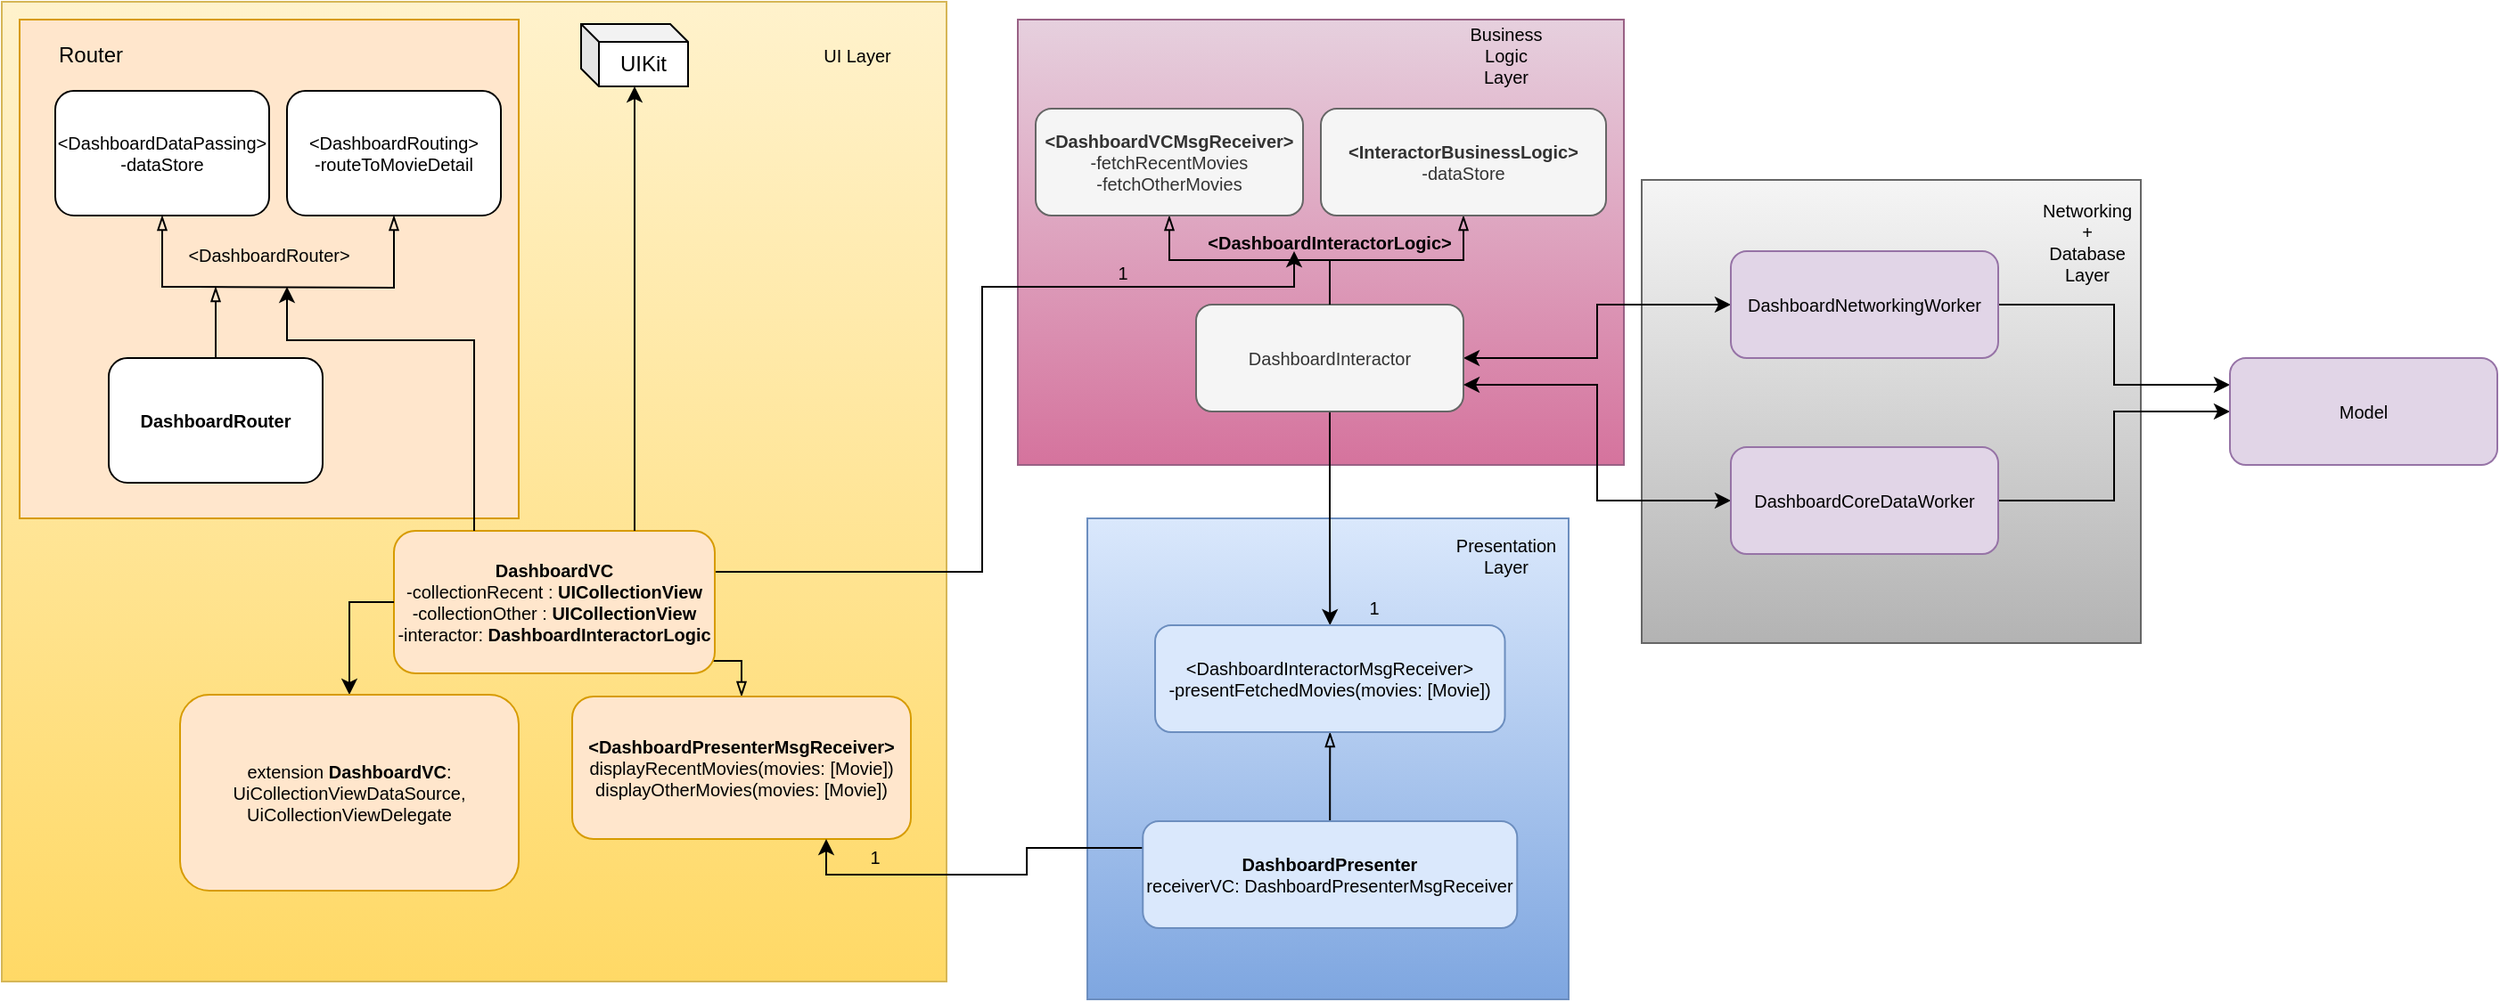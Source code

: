 <mxfile version="13.3.5" type="github">
  <diagram id="Jb5ylETd7e1f_wdyNb-u" name="Page-1">
    <mxGraphModel dx="1873" dy="1575" grid="1" gridSize="10" guides="1" tooltips="1" connect="1" arrows="1" fold="1" page="1" pageScale="1" pageWidth="850" pageHeight="1100" math="0" shadow="0">
      <root>
        <mxCell id="0" />
        <mxCell id="1" parent="0" />
        <mxCell id="jXQzwG6hfJ6GIbbnQq5l-38" value="" style="rounded=0;whiteSpace=wrap;html=1;fontSize=10;gradientColor=#ffd966;fillColor=#fff2cc;strokeColor=#d6b656;" parent="1" vertex="1">
          <mxGeometry x="-810" y="-470" width="530" height="550" as="geometry" />
        </mxCell>
        <mxCell id="jXQzwG6hfJ6GIbbnQq5l-30" value="" style="rounded=0;whiteSpace=wrap;html=1;fontSize=10;gradientColor=#b3b3b3;fillColor=#f5f5f5;strokeColor=#666666;" parent="1" vertex="1">
          <mxGeometry x="110" y="-370" width="280" height="260" as="geometry" />
        </mxCell>
        <mxCell id="jXQzwG6hfJ6GIbbnQq5l-28" value="" style="rounded=0;whiteSpace=wrap;html=1;fontSize=10;gradientColor=#d5739d;fillColor=#e6d0de;strokeColor=#996185;" parent="1" vertex="1">
          <mxGeometry x="-240" y="-460" width="340" height="250" as="geometry" />
        </mxCell>
        <mxCell id="jXQzwG6hfJ6GIbbnQq5l-24" value="" style="rounded=0;whiteSpace=wrap;html=1;fontSize=10;gradientColor=#7ea6e0;fillColor=#dae8fc;strokeColor=#6c8ebf;" parent="1" vertex="1">
          <mxGeometry x="-201" y="-180" width="270" height="270" as="geometry" />
        </mxCell>
        <mxCell id="jXQzwG6hfJ6GIbbnQq5l-3" style="edgeStyle=orthogonalEdgeStyle;rounded=0;orthogonalLoop=1;jettySize=auto;html=1;exitX=1;exitY=0.75;exitDx=0;exitDy=0;entryX=0;entryY=0.75;entryDx=0;entryDy=0;" parent="1" source="jXQzwG6hfJ6GIbbnQq5l-5" target="jXQzwG6hfJ6GIbbnQq5l-46" edge="1">
          <mxGeometry relative="1" as="geometry">
            <Array as="points">
              <mxPoint x="-260" y="-150" />
              <mxPoint x="-260" y="-310" />
              <mxPoint x="-85" y="-310" />
            </Array>
            <mxPoint x="-100" y="-320" as="targetPoint" />
          </mxGeometry>
        </mxCell>
        <mxCell id="jXQzwG6hfJ6GIbbnQq5l-42" value="" style="edgeStyle=orthogonalEdgeStyle;rounded=0;orthogonalLoop=1;jettySize=auto;html=1;startArrow=blockThin;startFill=0;endArrow=none;endFill=0;fontSize=10;" parent="1" source="jXQzwG6hfJ6GIbbnQq5l-41" target="jXQzwG6hfJ6GIbbnQq5l-5" edge="1">
          <mxGeometry relative="1" as="geometry" />
        </mxCell>
        <mxCell id="jXQzwG6hfJ6GIbbnQq5l-5" value="&lt;b&gt;DashboardVC&lt;/b&gt;&lt;br&gt;-collectionRecent : &lt;b&gt;UICollectionView&lt;/b&gt;&lt;br&gt;-collectionOther : &lt;b&gt;UICollectionView&lt;/b&gt;&lt;br&gt;-interactor: &lt;b&gt;DashboardInteractorLogic&lt;/b&gt;" style="rounded=1;whiteSpace=wrap;html=1;fontSize=10;fillColor=#ffe6cc;strokeColor=#d79b00;" parent="1" vertex="1">
          <mxGeometry x="-590" y="-173" width="180" height="80" as="geometry" />
        </mxCell>
        <mxCell id="jXQzwG6hfJ6GIbbnQq5l-41" value="&lt;b&gt;&amp;lt;DashboardPresenterMsgReceiver&amp;gt;&lt;/b&gt;&lt;br&gt;displayRecentMovies(movies: [Movie])&lt;br&gt;displayOtherMovies(movies: [Movie])" style="rounded=1;whiteSpace=wrap;html=1;fontSize=10;fillColor=#ffe6cc;strokeColor=#d79b00;" parent="1" vertex="1">
          <mxGeometry x="-490" y="-80" width="190" height="80" as="geometry" />
        </mxCell>
        <mxCell id="jXQzwG6hfJ6GIbbnQq5l-6" style="edgeStyle=orthogonalEdgeStyle;rounded=0;orthogonalLoop=1;jettySize=auto;html=1;entryX=0.5;entryY=0;entryDx=0;entryDy=0;" parent="1" source="jXQzwG6hfJ6GIbbnQq5l-8" target="jXQzwG6hfJ6GIbbnQq5l-22" edge="1">
          <mxGeometry relative="1" as="geometry">
            <mxPoint x="-65" y="-150" as="targetPoint" />
          </mxGeometry>
        </mxCell>
        <mxCell id="jXQzwG6hfJ6GIbbnQq5l-23" value="" style="edgeStyle=orthogonalEdgeStyle;rounded=0;orthogonalLoop=1;jettySize=auto;html=1;fontSize=10;endArrow=blockThin;endFill=0;" parent="1" source="jXQzwG6hfJ6GIbbnQq5l-7" target="jXQzwG6hfJ6GIbbnQq5l-22" edge="1">
          <mxGeometry relative="1" as="geometry" />
        </mxCell>
        <mxCell id="nhWdOt1stgoJv69dMVyv-2" style="edgeStyle=orthogonalEdgeStyle;rounded=0;orthogonalLoop=1;jettySize=auto;html=1;exitX=0;exitY=0.25;exitDx=0;exitDy=0;entryX=0.75;entryY=1;entryDx=0;entryDy=0;" edge="1" parent="1" source="jXQzwG6hfJ6GIbbnQq5l-7" target="jXQzwG6hfJ6GIbbnQq5l-41">
          <mxGeometry relative="1" as="geometry" />
        </mxCell>
        <mxCell id="jXQzwG6hfJ6GIbbnQq5l-7" value="&lt;b&gt;DashboardPresenter&lt;/b&gt;&lt;br&gt;receiverVC: DashboardPresenterMsgReceiver" style="rounded=1;whiteSpace=wrap;html=1;fontSize=10;fillColor=#dae8fc;strokeColor=#6c8ebf;" parent="1" vertex="1">
          <mxGeometry x="-169.87" y="-10" width="210" height="60" as="geometry" />
        </mxCell>
        <mxCell id="jXQzwG6hfJ6GIbbnQq5l-22" value="&amp;lt;DashboardInteractorMsgReceiver&amp;gt;&lt;br&gt;-presentFetchedMovies(movies: [Movie])" style="rounded=1;whiteSpace=wrap;html=1;fontSize=10;fillColor=#dae8fc;strokeColor=#6c8ebf;" parent="1" vertex="1">
          <mxGeometry x="-162.99" y="-120" width="196.25" height="60" as="geometry" />
        </mxCell>
        <mxCell id="jXQzwG6hfJ6GIbbnQq5l-20" value="" style="edgeStyle=orthogonalEdgeStyle;rounded=0;orthogonalLoop=1;jettySize=auto;html=1;fontSize=10;startArrow=classic;startFill=1;" parent="1" source="jXQzwG6hfJ6GIbbnQq5l-19" target="jXQzwG6hfJ6GIbbnQq5l-8" edge="1">
          <mxGeometry relative="1" as="geometry" />
        </mxCell>
        <mxCell id="jXQzwG6hfJ6GIbbnQq5l-8" value="DashboardInteractor" style="rounded=1;whiteSpace=wrap;html=1;fontSize=10;fillColor=#f5f5f5;strokeColor=#666666;fontColor=#333333;" parent="1" vertex="1">
          <mxGeometry x="-140" y="-300" width="150" height="60" as="geometry" />
        </mxCell>
        <mxCell id="jXQzwG6hfJ6GIbbnQq5l-36" style="edgeStyle=orthogonalEdgeStyle;rounded=0;orthogonalLoop=1;jettySize=auto;html=1;exitX=1;exitY=0.5;exitDx=0;exitDy=0;entryX=0;entryY=0.25;entryDx=0;entryDy=0;endArrow=classic;endFill=1;fontSize=10;" parent="1" source="jXQzwG6hfJ6GIbbnQq5l-19" target="jXQzwG6hfJ6GIbbnQq5l-34" edge="1">
          <mxGeometry relative="1" as="geometry" />
        </mxCell>
        <mxCell id="jXQzwG6hfJ6GIbbnQq5l-19" value="DashboardNetworkingWorker" style="rounded=1;whiteSpace=wrap;html=1;fontSize=10;fillColor=#e1d5e7;strokeColor=#9673a6;" parent="1" vertex="1">
          <mxGeometry x="160" y="-330" width="150" height="60" as="geometry" />
        </mxCell>
        <mxCell id="jXQzwG6hfJ6GIbbnQq5l-16" style="edgeStyle=orthogonalEdgeStyle;rounded=0;orthogonalLoop=1;jettySize=auto;html=1;exitX=0;exitY=0.5;exitDx=0;exitDy=0;entryX=0.5;entryY=0;entryDx=0;entryDy=0;fontSize=10;" parent="1" source="jXQzwG6hfJ6GIbbnQq5l-5" target="jXQzwG6hfJ6GIbbnQq5l-11" edge="1">
          <mxGeometry relative="1" as="geometry" />
        </mxCell>
        <mxCell id="jXQzwG6hfJ6GIbbnQq5l-11" value="extension &lt;b&gt;DashboardVC&lt;/b&gt;: UiCollectionViewDataSource, UiCollectionViewDelegate" style="rounded=1;whiteSpace=wrap;html=1;fontSize=10;fillColor=#ffe6cc;strokeColor=#d79b00;" parent="1" vertex="1">
          <mxGeometry x="-710" y="-81" width="190" height="110" as="geometry" />
        </mxCell>
        <mxCell id="jXQzwG6hfJ6GIbbnQq5l-18" style="edgeStyle=orthogonalEdgeStyle;rounded=0;orthogonalLoop=1;jettySize=auto;html=1;exitX=0.5;exitY=0;exitDx=0;exitDy=0;entryX=0.5;entryY=1;entryDx=0;entryDy=0;fontSize=10;endArrow=blockThin;endFill=0;" parent="1" source="jXQzwG6hfJ6GIbbnQq5l-8" target="jXQzwG6hfJ6GIbbnQq5l-17" edge="1">
          <mxGeometry relative="1" as="geometry" />
        </mxCell>
        <mxCell id="jXQzwG6hfJ6GIbbnQq5l-17" value="&lt;b&gt;&amp;lt;DashboardVCMsgReceiver&amp;gt;&lt;/b&gt;&lt;br&gt;-fetchRecentMovies&lt;br&gt;-fetchOtherMovies" style="rounded=1;whiteSpace=wrap;html=1;fontSize=10;fillColor=#f5f5f5;strokeColor=#666666;fontColor=#333333;" parent="1" vertex="1">
          <mxGeometry x="-230" y="-410" width="150" height="60" as="geometry" />
        </mxCell>
        <mxCell id="jXQzwG6hfJ6GIbbnQq5l-25" value="Presentation Layer" style="text;html=1;strokeColor=none;fillColor=none;align=center;verticalAlign=middle;whiteSpace=wrap;rounded=0;fontSize=10;" parent="1" vertex="1">
          <mxGeometry x="14" y="-169" width="40" height="20" as="geometry" />
        </mxCell>
        <mxCell id="jXQzwG6hfJ6GIbbnQq5l-29" value="Business Logic Layer" style="text;html=1;strokeColor=none;fillColor=none;align=center;verticalAlign=middle;whiteSpace=wrap;rounded=0;fontSize=10;" parent="1" vertex="1">
          <mxGeometry x="14" y="-450" width="40" height="20" as="geometry" />
        </mxCell>
        <mxCell id="jXQzwG6hfJ6GIbbnQq5l-31" value="Networking + Database Layer" style="text;html=1;strokeColor=none;fillColor=none;align=center;verticalAlign=middle;whiteSpace=wrap;rounded=0;fontSize=10;" parent="1" vertex="1">
          <mxGeometry x="340" y="-345" width="40" height="20" as="geometry" />
        </mxCell>
        <mxCell id="jXQzwG6hfJ6GIbbnQq5l-33" style="edgeStyle=orthogonalEdgeStyle;rounded=0;orthogonalLoop=1;jettySize=auto;html=1;exitX=0;exitY=0.5;exitDx=0;exitDy=0;entryX=1;entryY=0.75;entryDx=0;entryDy=0;endArrow=classic;endFill=1;fontSize=10;startArrow=classic;startFill=1;" parent="1" source="jXQzwG6hfJ6GIbbnQq5l-32" target="jXQzwG6hfJ6GIbbnQq5l-8" edge="1">
          <mxGeometry relative="1" as="geometry" />
        </mxCell>
        <mxCell id="jXQzwG6hfJ6GIbbnQq5l-37" style="edgeStyle=orthogonalEdgeStyle;rounded=0;orthogonalLoop=1;jettySize=auto;html=1;endArrow=classic;endFill=1;fontSize=10;exitX=1;exitY=0.5;exitDx=0;exitDy=0;" parent="1" source="jXQzwG6hfJ6GIbbnQq5l-32" target="jXQzwG6hfJ6GIbbnQq5l-34" edge="1">
          <mxGeometry relative="1" as="geometry" />
        </mxCell>
        <mxCell id="jXQzwG6hfJ6GIbbnQq5l-32" value="DashboardCoreDataWorker" style="rounded=1;whiteSpace=wrap;html=1;fontSize=10;fillColor=#e1d5e7;strokeColor=#9673a6;" parent="1" vertex="1">
          <mxGeometry x="160" y="-220" width="150" height="60" as="geometry" />
        </mxCell>
        <mxCell id="jXQzwG6hfJ6GIbbnQq5l-34" value="Model" style="rounded=1;whiteSpace=wrap;html=1;fontSize=10;fillColor=#e1d5e7;strokeColor=#9673a6;" parent="1" vertex="1">
          <mxGeometry x="440" y="-270" width="150" height="60" as="geometry" />
        </mxCell>
        <mxCell id="jXQzwG6hfJ6GIbbnQq5l-39" value="UI Layer" style="text;html=1;strokeColor=none;fillColor=none;align=center;verticalAlign=middle;whiteSpace=wrap;rounded=0;fontSize=10;" parent="1" vertex="1">
          <mxGeometry x="-350" y="-450" width="40" height="20" as="geometry" />
        </mxCell>
        <mxCell id="jXQzwG6hfJ6GIbbnQq5l-44" style="edgeStyle=orthogonalEdgeStyle;rounded=0;orthogonalLoop=1;jettySize=auto;html=1;exitX=0.5;exitY=1;exitDx=0;exitDy=0;startArrow=blockThin;startFill=0;endArrow=none;endFill=0;fontSize=10;" parent="1" source="jXQzwG6hfJ6GIbbnQq5l-43" target="jXQzwG6hfJ6GIbbnQq5l-8" edge="1">
          <mxGeometry relative="1" as="geometry" />
        </mxCell>
        <mxCell id="jXQzwG6hfJ6GIbbnQq5l-43" value="&lt;b&gt;&amp;lt;InteractorBusinessLogic&amp;gt;&lt;/b&gt;&lt;br&gt;-dataStore&lt;br&gt;" style="rounded=1;whiteSpace=wrap;html=1;fontSize=10;fillColor=#f5f5f5;strokeColor=#666666;fontColor=#333333;" parent="1" vertex="1">
          <mxGeometry x="-70" y="-410" width="160" height="60" as="geometry" />
        </mxCell>
        <mxCell id="jXQzwG6hfJ6GIbbnQq5l-46" value="&lt;b&gt;&amp;lt;DashboardInteractorLogic&amp;gt;&lt;/b&gt;" style="text;html=1;strokeColor=none;fillColor=none;align=center;verticalAlign=middle;whiteSpace=wrap;rounded=0;fontSize=10;" parent="1" vertex="1">
          <mxGeometry x="-85" y="-345" width="40" height="20" as="geometry" />
        </mxCell>
        <mxCell id="jXQzwG6hfJ6GIbbnQq5l-48" value="1" style="text;html=1;strokeColor=none;fillColor=none;align=center;verticalAlign=middle;whiteSpace=wrap;rounded=0;fontSize=10;" parent="1" vertex="1">
          <mxGeometry x="-201" y="-328" width="40" height="20" as="geometry" />
        </mxCell>
        <mxCell id="jXQzwG6hfJ6GIbbnQq5l-49" value="1" style="text;html=1;strokeColor=none;fillColor=none;align=center;verticalAlign=middle;whiteSpace=wrap;rounded=0;fontSize=10;" parent="1" vertex="1">
          <mxGeometry x="-60" y="-140" width="40" height="20" as="geometry" />
        </mxCell>
        <mxCell id="jXQzwG6hfJ6GIbbnQq5l-50" value="1" style="text;html=1;strokeColor=none;fillColor=none;align=center;verticalAlign=middle;whiteSpace=wrap;rounded=0;fontSize=10;" parent="1" vertex="1">
          <mxGeometry x="-340" width="40" height="20" as="geometry" />
        </mxCell>
        <mxCell id="aKPx_VpaYdWQIDwRMyh--2" style="edgeStyle=orthogonalEdgeStyle;rounded=0;orthogonalLoop=1;jettySize=auto;html=1;exitX=0.75;exitY=0;exitDx=0;exitDy=0;" parent="1" source="jXQzwG6hfJ6GIbbnQq5l-5" target="aKPx_VpaYdWQIDwRMyh--1" edge="1">
          <mxGeometry relative="1" as="geometry">
            <Array as="points">
              <mxPoint x="-455" y="-420" />
              <mxPoint x="-455" y="-420" />
            </Array>
            <mxPoint x="-523" y="-210" as="sourcePoint" />
          </mxGeometry>
        </mxCell>
        <mxCell id="aKPx_VpaYdWQIDwRMyh--1" value="UIKit" style="shape=cube;whiteSpace=wrap;html=1;boundedLbl=1;backgroundOutline=1;darkOpacity=0.05;darkOpacity2=0.1;size=10;" parent="1" vertex="1">
          <mxGeometry x="-485" y="-457.5" width="60" height="35" as="geometry" />
        </mxCell>
        <mxCell id="nhWdOt1stgoJv69dMVyv-16" value="" style="rounded=0;whiteSpace=wrap;html=1;fillColor=#ffe6cc;strokeColor=#d79b00;" vertex="1" parent="1">
          <mxGeometry x="-800" y="-460" width="280" height="280" as="geometry" />
        </mxCell>
        <mxCell id="nhWdOt1stgoJv69dMVyv-7" value="" style="edgeStyle=orthogonalEdgeStyle;rounded=0;orthogonalLoop=1;jettySize=auto;html=1;startArrow=none;startFill=0;endArrow=blockThin;endFill=0;exitX=0.5;exitY=0;exitDx=0;exitDy=0;" edge="1" parent="1" source="nhWdOt1stgoJv69dMVyv-6">
          <mxGeometry relative="1" as="geometry">
            <mxPoint x="-690" y="-310" as="targetPoint" />
          </mxGeometry>
        </mxCell>
        <mxCell id="nhWdOt1stgoJv69dMVyv-10" value="" style="edgeStyle=orthogonalEdgeStyle;rounded=0;orthogonalLoop=1;jettySize=auto;html=1;startArrow=none;startFill=0;endArrow=blockThin;endFill=0;" edge="1" parent="1" target="nhWdOt1stgoJv69dMVyv-9">
          <mxGeometry relative="1" as="geometry">
            <mxPoint x="-700" y="-310" as="sourcePoint" />
            <Array as="points">
              <mxPoint x="-720" y="-310" />
            </Array>
          </mxGeometry>
        </mxCell>
        <mxCell id="nhWdOt1stgoJv69dMVyv-12" value="" style="edgeStyle=orthogonalEdgeStyle;rounded=0;orthogonalLoop=1;jettySize=auto;html=1;startArrow=none;startFill=0;endArrow=blockThin;endFill=0;" edge="1" parent="1" target="nhWdOt1stgoJv69dMVyv-11">
          <mxGeometry relative="1" as="geometry">
            <mxPoint x="-700" y="-310" as="sourcePoint" />
          </mxGeometry>
        </mxCell>
        <mxCell id="nhWdOt1stgoJv69dMVyv-11" value="&amp;lt;DashboardRouting&amp;gt;&lt;br&gt;-routeToMovieDetail" style="rounded=1;whiteSpace=wrap;html=1;fontSize=10;" vertex="1" parent="1">
          <mxGeometry x="-650" y="-420" width="120" height="70" as="geometry" />
        </mxCell>
        <mxCell id="nhWdOt1stgoJv69dMVyv-9" value="&amp;lt;DashboardDataPassing&amp;gt;&lt;br&gt;-dataStore" style="rounded=1;whiteSpace=wrap;html=1;fontSize=10;" vertex="1" parent="1">
          <mxGeometry x="-780" y="-420" width="120" height="70" as="geometry" />
        </mxCell>
        <mxCell id="nhWdOt1stgoJv69dMVyv-6" value="&lt;b&gt;DashboardRouter&lt;/b&gt;&lt;br&gt;" style="rounded=1;whiteSpace=wrap;html=1;fontSize=10;" vertex="1" parent="1">
          <mxGeometry x="-750" y="-270" width="120" height="70" as="geometry" />
        </mxCell>
        <mxCell id="nhWdOt1stgoJv69dMVyv-13" value="&lt;span style=&quot;font-size: 10px&quot;&gt;&amp;lt;DashboardRouter&amp;gt;&lt;/span&gt;" style="text;html=1;strokeColor=none;fillColor=none;align=center;verticalAlign=middle;whiteSpace=wrap;rounded=0;" vertex="1" parent="1">
          <mxGeometry x="-680" y="-338" width="40" height="20" as="geometry" />
        </mxCell>
        <mxCell id="jXQzwG6hfJ6GIbbnQq5l-1" style="edgeStyle=orthogonalEdgeStyle;rounded=0;orthogonalLoop=1;jettySize=auto;html=1;startArrow=none;startFill=0;exitX=0.25;exitY=0;exitDx=0;exitDy=0;endArrow=classic;endFill=1;" parent="1" source="jXQzwG6hfJ6GIbbnQq5l-5" edge="1">
          <mxGeometry relative="1" as="geometry">
            <mxPoint x="-650" y="-310" as="targetPoint" />
            <Array as="points">
              <mxPoint x="-545" y="-280" />
              <mxPoint x="-650" y="-280" />
            </Array>
          </mxGeometry>
        </mxCell>
        <mxCell id="nhWdOt1stgoJv69dMVyv-19" value="Router" style="text;html=1;strokeColor=none;fillColor=none;align=center;verticalAlign=middle;whiteSpace=wrap;rounded=0;" vertex="1" parent="1">
          <mxGeometry x="-780" y="-450" width="40" height="20" as="geometry" />
        </mxCell>
      </root>
    </mxGraphModel>
  </diagram>
</mxfile>
